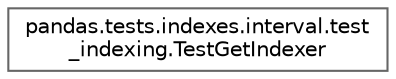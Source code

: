 digraph "Graphical Class Hierarchy"
{
 // LATEX_PDF_SIZE
  bgcolor="transparent";
  edge [fontname=Helvetica,fontsize=10,labelfontname=Helvetica,labelfontsize=10];
  node [fontname=Helvetica,fontsize=10,shape=box,height=0.2,width=0.4];
  rankdir="LR";
  Node0 [id="Node000000",label="pandas.tests.indexes.interval.test\l_indexing.TestGetIndexer",height=0.2,width=0.4,color="grey40", fillcolor="white", style="filled",URL="$d7/dc7/classpandas_1_1tests_1_1indexes_1_1interval_1_1test__indexing_1_1TestGetIndexer.html",tooltip=" "];
}
